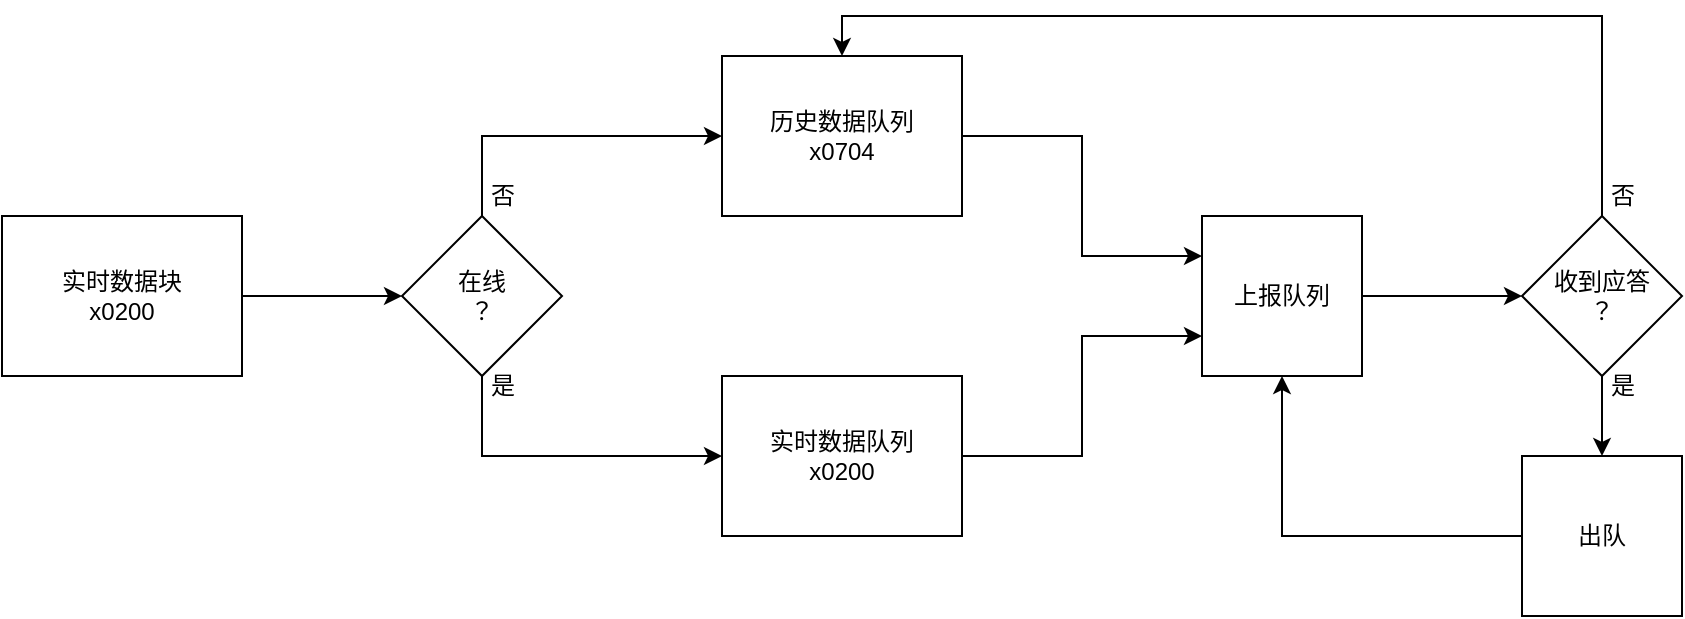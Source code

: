 <mxfile version="20.2.7" type="github">
  <diagram id="hfAk_OXyJQQxwG7nu-DQ" name="第 1 页">
    <mxGraphModel dx="1038" dy="556" grid="1" gridSize="10" guides="1" tooltips="1" connect="1" arrows="1" fold="1" page="1" pageScale="1" pageWidth="3300" pageHeight="4681" math="0" shadow="0">
      <root>
        <mxCell id="0" />
        <mxCell id="1" parent="0" />
        <mxCell id="XuAN8jisEqfrrQAx59qb-3" style="edgeStyle=orthogonalEdgeStyle;rounded=0;orthogonalLoop=1;jettySize=auto;html=1;exitX=1;exitY=0.5;exitDx=0;exitDy=0;entryX=0;entryY=0.5;entryDx=0;entryDy=0;" edge="1" parent="1" source="XuAN8jisEqfrrQAx59qb-1" target="XuAN8jisEqfrrQAx59qb-2">
          <mxGeometry relative="1" as="geometry" />
        </mxCell>
        <mxCell id="XuAN8jisEqfrrQAx59qb-1" value="&lt;div&gt;实时数据块&lt;/div&gt;&lt;div&gt;x0200&lt;br&gt;&lt;/div&gt;" style="rounded=0;whiteSpace=wrap;html=1;" vertex="1" parent="1">
          <mxGeometry x="160" y="240" width="120" height="80" as="geometry" />
        </mxCell>
        <mxCell id="XuAN8jisEqfrrQAx59qb-5" style="edgeStyle=orthogonalEdgeStyle;rounded=0;orthogonalLoop=1;jettySize=auto;html=1;exitX=0.5;exitY=0;exitDx=0;exitDy=0;entryX=0;entryY=0.5;entryDx=0;entryDy=0;" edge="1" parent="1" source="XuAN8jisEqfrrQAx59qb-2" target="XuAN8jisEqfrrQAx59qb-4">
          <mxGeometry relative="1" as="geometry" />
        </mxCell>
        <mxCell id="XuAN8jisEqfrrQAx59qb-7" style="edgeStyle=orthogonalEdgeStyle;rounded=0;orthogonalLoop=1;jettySize=auto;html=1;exitX=0.5;exitY=1;exitDx=0;exitDy=0;entryX=0;entryY=0.5;entryDx=0;entryDy=0;" edge="1" parent="1" source="XuAN8jisEqfrrQAx59qb-2" target="XuAN8jisEqfrrQAx59qb-6">
          <mxGeometry relative="1" as="geometry" />
        </mxCell>
        <mxCell id="XuAN8jisEqfrrQAx59qb-2" value="&lt;div&gt;在线&lt;/div&gt;&lt;div&gt;？&lt;br&gt;&lt;/div&gt;" style="rhombus;whiteSpace=wrap;html=1;" vertex="1" parent="1">
          <mxGeometry x="360" y="240" width="80" height="80" as="geometry" />
        </mxCell>
        <mxCell id="XuAN8jisEqfrrQAx59qb-12" style="edgeStyle=orthogonalEdgeStyle;rounded=0;orthogonalLoop=1;jettySize=auto;html=1;exitX=1;exitY=0.5;exitDx=0;exitDy=0;entryX=0;entryY=0.25;entryDx=0;entryDy=0;" edge="1" parent="1" source="XuAN8jisEqfrrQAx59qb-4" target="XuAN8jisEqfrrQAx59qb-11">
          <mxGeometry relative="1" as="geometry" />
        </mxCell>
        <mxCell id="XuAN8jisEqfrrQAx59qb-4" value="&lt;div&gt;历史数据队列&lt;/div&gt;&lt;div&gt;x0704&lt;br&gt;&lt;/div&gt;" style="rounded=0;whiteSpace=wrap;html=1;" vertex="1" parent="1">
          <mxGeometry x="520" y="160" width="120" height="80" as="geometry" />
        </mxCell>
        <mxCell id="XuAN8jisEqfrrQAx59qb-13" style="edgeStyle=orthogonalEdgeStyle;rounded=0;orthogonalLoop=1;jettySize=auto;html=1;exitX=1;exitY=0.5;exitDx=0;exitDy=0;entryX=0;entryY=0.75;entryDx=0;entryDy=0;" edge="1" parent="1" source="XuAN8jisEqfrrQAx59qb-6" target="XuAN8jisEqfrrQAx59qb-11">
          <mxGeometry relative="1" as="geometry" />
        </mxCell>
        <mxCell id="XuAN8jisEqfrrQAx59qb-6" value="&lt;div&gt;实时数据队列&lt;/div&gt;&lt;div&gt;x0200&lt;br&gt;&lt;/div&gt;" style="rounded=0;whiteSpace=wrap;html=1;" vertex="1" parent="1">
          <mxGeometry x="520" y="320" width="120" height="80" as="geometry" />
        </mxCell>
        <mxCell id="XuAN8jisEqfrrQAx59qb-8" value="是" style="text;html=1;align=center;verticalAlign=middle;resizable=0;points=[];autosize=1;strokeColor=none;fillColor=none;" vertex="1" parent="1">
          <mxGeometry x="390" y="310" width="40" height="30" as="geometry" />
        </mxCell>
        <mxCell id="XuAN8jisEqfrrQAx59qb-9" value="否" style="text;html=1;align=center;verticalAlign=middle;resizable=0;points=[];autosize=1;strokeColor=none;fillColor=none;" vertex="1" parent="1">
          <mxGeometry x="390" y="215" width="40" height="30" as="geometry" />
        </mxCell>
        <mxCell id="XuAN8jisEqfrrQAx59qb-15" value="" style="edgeStyle=orthogonalEdgeStyle;rounded=0;orthogonalLoop=1;jettySize=auto;html=1;" edge="1" parent="1" source="XuAN8jisEqfrrQAx59qb-11" target="XuAN8jisEqfrrQAx59qb-14">
          <mxGeometry relative="1" as="geometry" />
        </mxCell>
        <mxCell id="XuAN8jisEqfrrQAx59qb-11" value="上报队列" style="rounded=0;whiteSpace=wrap;html=1;" vertex="1" parent="1">
          <mxGeometry x="760" y="240" width="80" height="80" as="geometry" />
        </mxCell>
        <mxCell id="XuAN8jisEqfrrQAx59qb-16" style="edgeStyle=orthogonalEdgeStyle;rounded=0;orthogonalLoop=1;jettySize=auto;html=1;exitX=0.5;exitY=0;exitDx=0;exitDy=0;entryX=0.5;entryY=0;entryDx=0;entryDy=0;" edge="1" parent="1" source="XuAN8jisEqfrrQAx59qb-14" target="XuAN8jisEqfrrQAx59qb-4">
          <mxGeometry relative="1" as="geometry" />
        </mxCell>
        <mxCell id="XuAN8jisEqfrrQAx59qb-19" value="" style="edgeStyle=orthogonalEdgeStyle;rounded=0;orthogonalLoop=1;jettySize=auto;html=1;" edge="1" parent="1" source="XuAN8jisEqfrrQAx59qb-14" target="XuAN8jisEqfrrQAx59qb-18">
          <mxGeometry relative="1" as="geometry" />
        </mxCell>
        <mxCell id="XuAN8jisEqfrrQAx59qb-14" value="&lt;div&gt;收到应答&lt;/div&gt;&lt;div&gt;？&lt;br&gt;&lt;/div&gt;" style="rhombus;whiteSpace=wrap;html=1;rounded=0;" vertex="1" parent="1">
          <mxGeometry x="920" y="240" width="80" height="80" as="geometry" />
        </mxCell>
        <mxCell id="XuAN8jisEqfrrQAx59qb-17" value="否" style="text;html=1;align=center;verticalAlign=middle;resizable=0;points=[];autosize=1;strokeColor=none;fillColor=none;" vertex="1" parent="1">
          <mxGeometry x="950" y="215" width="40" height="30" as="geometry" />
        </mxCell>
        <mxCell id="XuAN8jisEqfrrQAx59qb-20" style="edgeStyle=orthogonalEdgeStyle;rounded=0;orthogonalLoop=1;jettySize=auto;html=1;exitX=0;exitY=0.5;exitDx=0;exitDy=0;entryX=0.5;entryY=1;entryDx=0;entryDy=0;" edge="1" parent="1" source="XuAN8jisEqfrrQAx59qb-18" target="XuAN8jisEqfrrQAx59qb-11">
          <mxGeometry relative="1" as="geometry" />
        </mxCell>
        <mxCell id="XuAN8jisEqfrrQAx59qb-18" value="出队" style="whiteSpace=wrap;html=1;rounded=0;" vertex="1" parent="1">
          <mxGeometry x="920" y="360" width="80" height="80" as="geometry" />
        </mxCell>
        <mxCell id="XuAN8jisEqfrrQAx59qb-21" value="是" style="text;html=1;align=center;verticalAlign=middle;resizable=0;points=[];autosize=1;strokeColor=none;fillColor=none;" vertex="1" parent="1">
          <mxGeometry x="950" y="310" width="40" height="30" as="geometry" />
        </mxCell>
      </root>
    </mxGraphModel>
  </diagram>
</mxfile>
